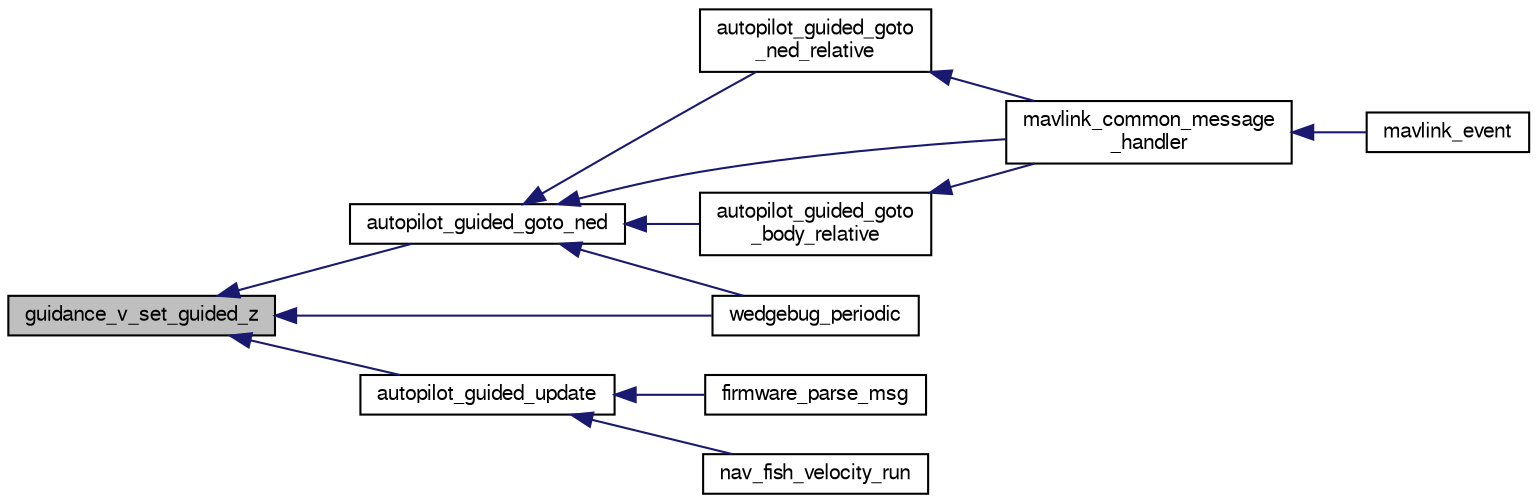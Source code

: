 digraph "guidance_v_set_guided_z"
{
  edge [fontname="FreeSans",fontsize="10",labelfontname="FreeSans",labelfontsize="10"];
  node [fontname="FreeSans",fontsize="10",shape=record];
  rankdir="LR";
  Node1 [label="guidance_v_set_guided_z",height=0.2,width=0.4,color="black", fillcolor="grey75", style="filled", fontcolor="black"];
  Node1 -> Node2 [dir="back",color="midnightblue",fontsize="10",style="solid",fontname="FreeSans"];
  Node2 [label="autopilot_guided_goto_ned",height=0.2,width=0.4,color="black", fillcolor="white", style="filled",URL="$autopilot__guided_8h.html#ae4f59fae723f5116a979c7c5b923c180",tooltip="Set position and heading setpoints in GUIDED mode. "];
  Node2 -> Node3 [dir="back",color="midnightblue",fontsize="10",style="solid",fontname="FreeSans"];
  Node3 [label="autopilot_guided_goto\l_ned_relative",height=0.2,width=0.4,color="black", fillcolor="white", style="filled",URL="$autopilot__guided_8h.html#a32b83e461c091c64ffa38e4f08f6a312",tooltip="Set position and heading setpoints wrt. "];
  Node3 -> Node4 [dir="back",color="midnightblue",fontsize="10",style="solid",fontname="FreeSans"];
  Node4 [label="mavlink_common_message\l_handler",height=0.2,width=0.4,color="black", fillcolor="white", style="filled",URL="$mavlink_8c.html#a92b02fdeb899791573ef52506deb653c"];
  Node4 -> Node5 [dir="back",color="midnightblue",fontsize="10",style="solid",fontname="FreeSans"];
  Node5 [label="mavlink_event",height=0.2,width=0.4,color="black", fillcolor="white", style="filled",URL="$mavlink_8h.html#aca06c0aea877a0d9c57a5e16cee711d7",tooltip="Event MAVLink calls. "];
  Node2 -> Node6 [dir="back",color="midnightblue",fontsize="10",style="solid",fontname="FreeSans"];
  Node6 [label="autopilot_guided_goto\l_body_relative",height=0.2,width=0.4,color="black", fillcolor="white", style="filled",URL="$autopilot__guided_8h.html#acb5ff8d624f7583075e58303f46b9890",tooltip="Set position and heading setpoints wrt. "];
  Node6 -> Node4 [dir="back",color="midnightblue",fontsize="10",style="solid",fontname="FreeSans"];
  Node2 -> Node4 [dir="back",color="midnightblue",fontsize="10",style="solid",fontname="FreeSans"];
  Node2 -> Node7 [dir="back",color="midnightblue",fontsize="10",style="solid",fontname="FreeSans"];
  Node7 [label="wedgebug_periodic",height=0.2,width=0.4,color="black", fillcolor="white", style="filled",URL="$wedgebug_8h.html#ae7b75121d704ad8c922be906a906495f"];
  Node1 -> Node8 [dir="back",color="midnightblue",fontsize="10",style="solid",fontname="FreeSans"];
  Node8 [label="autopilot_guided_update",height=0.2,width=0.4,color="black", fillcolor="white", style="filled",URL="$autopilot__guided_8h.html#a07ce763874e77faf62f5c9506bdad43d",tooltip="Set guided setpoints using flag mask in GUIDED mode. "];
  Node8 -> Node9 [dir="back",color="midnightblue",fontsize="10",style="solid",fontname="FreeSans"];
  Node9 [label="firmware_parse_msg",height=0.2,width=0.4,color="black", fillcolor="white", style="filled",URL="$rotorcraft__datalink_8c.html#a6177292a373940f6e01bc4251374cd2c",tooltip="Firmware specfic msg handler. "];
  Node8 -> Node10 [dir="back",color="midnightblue",fontsize="10",style="solid",fontname="FreeSans"];
  Node10 [label="nav_fish_velocity_run",height=0.2,width=0.4,color="black", fillcolor="white", style="filled",URL="$nav__fish_8h.html#ae25f7a8ee455c00944445f6b12b3a49f",tooltip="nav fish velocity run "];
  Node1 -> Node7 [dir="back",color="midnightblue",fontsize="10",style="solid",fontname="FreeSans"];
}
